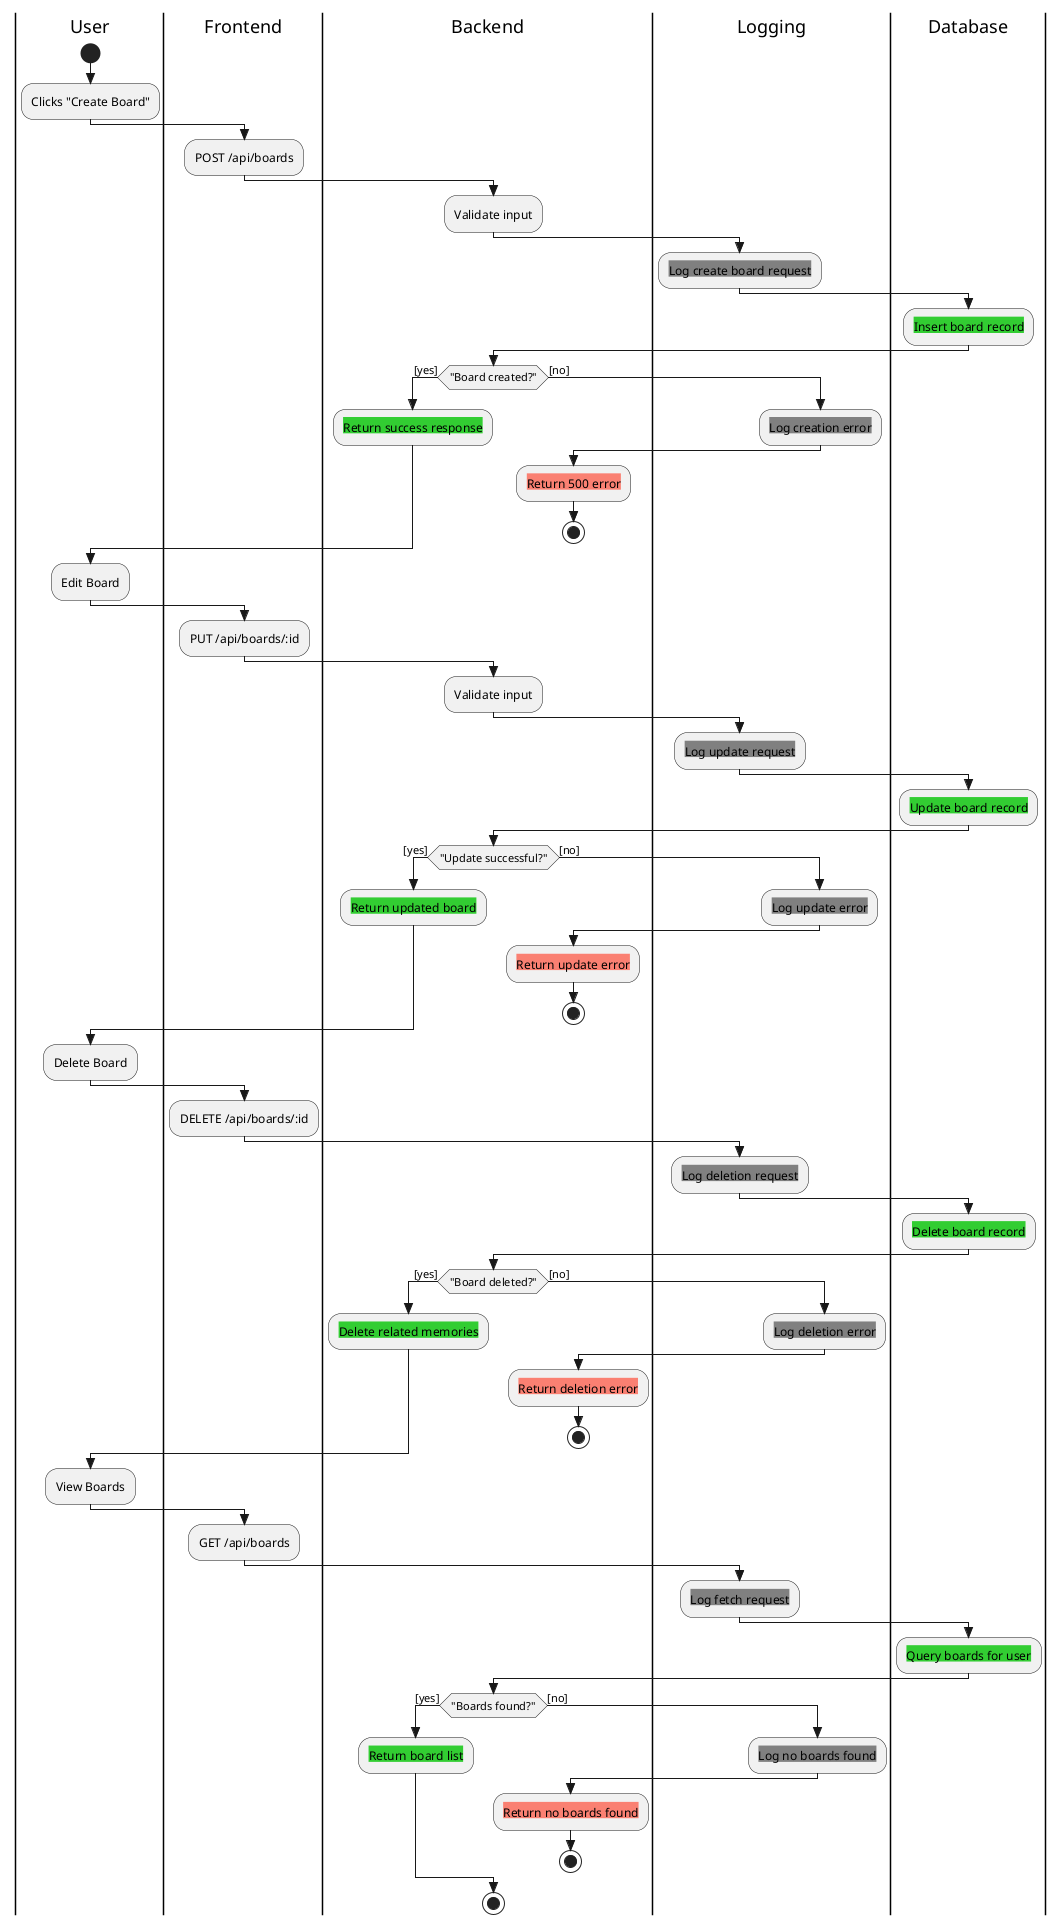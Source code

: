 @startuml board-module
skinparam style strictuml
skinparam defaultTextAlignment center

|User|
start
:Clicks "Create Board";

|Frontend|
:POST /api/boards;

|Backend|
:Validate input;

|Logging|
:<back:Gray>Log create board request;

|Database|
:<back:LimeGreen>Insert board record;

|Backend|
if ("Board created?") then ([yes])
  :<back:LimeGreen>Return success response;
else ([no])
  |Logging|
  :<back:Gray>Log creation error;
  |Backend|
  :<back:Salmon>Return 500 error;
  stop
endif

|User|
:Edit Board;

|Frontend|
:PUT /api/boards/:id;

|Backend|
:Validate input;

|Logging|
:<back:Gray>Log update request;

|Database|
:<back:LimeGreen>Update board record;

|Backend|
if ("Update successful?") then ([yes])
  :<back:LimeGreen>Return updated board;
else ([no])
  |Logging|
  :<back:Gray>Log update error;
  |Backend|
  :<back:Salmon>Return update error;
  stop
endif

|User|
:Delete Board;

|Frontend|
:DELETE /api/boards/:id;

|Logging|
:<back:Gray>Log deletion request;

|Database|
:<back:LimeGreen>Delete board record;

|Backend|
if ("Board deleted?") then ([yes])
  :<back:LimeGreen>Delete related memories;
else ([no])
  |Logging|
  :<back:Gray>Log deletion error;
  |Backend|
  :<back:Salmon>Return deletion error;
  stop
endif

|User|
:View Boards;

|Frontend|
:GET /api/boards;

|Logging|
:<back:Gray>Log fetch request;

|Database|
:<back:LimeGreen>Query boards for user;

|Backend|
if ("Boards found?") then ([yes])
  :<back:LimeGreen>Return board list;
else ([no])
  |Logging|
  :<back:Gray>Log no boards found;
  |Backend|
  :<back:Salmon>Return no boards found;
  stop
endif

stop
@enduml
